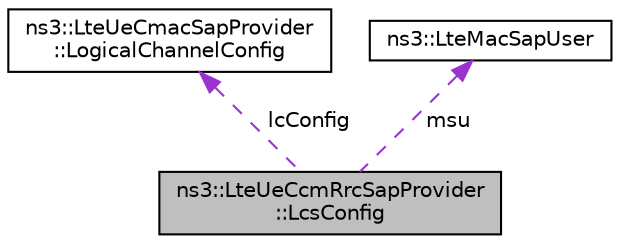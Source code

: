 digraph "ns3::LteUeCcmRrcSapProvider::LcsConfig"
{
 // LATEX_PDF_SIZE
  edge [fontname="Helvetica",fontsize="10",labelfontname="Helvetica",labelfontsize="10"];
  node [fontname="Helvetica",fontsize="10",shape=record];
  Node1 [label="ns3::LteUeCcmRrcSapProvider\l::LcsConfig",height=0.2,width=0.4,color="black", fillcolor="grey75", style="filled", fontcolor="black",tooltip="LcsConfig structure."];
  Node2 -> Node1 [dir="back",color="darkorchid3",fontsize="10",style="dashed",label=" lcConfig" ,fontname="Helvetica"];
  Node2 [label="ns3::LteUeCmacSapProvider\l::LogicalChannelConfig",height=0.2,width=0.4,color="black", fillcolor="white", style="filled",URL="$structns3_1_1_lte_ue_cmac_sap_provider_1_1_logical_channel_config.html",tooltip="LogicalChannelConfig structure."];
  Node3 -> Node1 [dir="back",color="darkorchid3",fontsize="10",style="dashed",label=" msu" ,fontname="Helvetica"];
  Node3 [label="ns3::LteMacSapUser",height=0.2,width=0.4,color="black", fillcolor="white", style="filled",URL="$classns3_1_1_lte_mac_sap_user.html",tooltip="Service Access Point (SAP) offered by the MAC to the RLC See Femto Forum MAC Scheduler Interface Spec..."];
}
